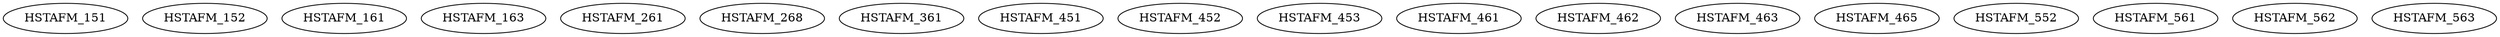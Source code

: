 digraph G {
    HSTAFM_151;
    HSTAFM_152;
    HSTAFM_161;
    HSTAFM_163;
    HSTAFM_261;
    HSTAFM_268;
    HSTAFM_361;
    HSTAFM_451;
    HSTAFM_452;
    HSTAFM_453;
    HSTAFM_461;
    HSTAFM_462;
    HSTAFM_463;
    HSTAFM_465;
    HSTAFM_552;
    HSTAFM_561;
    HSTAFM_562;
    HSTAFM_563;
}

